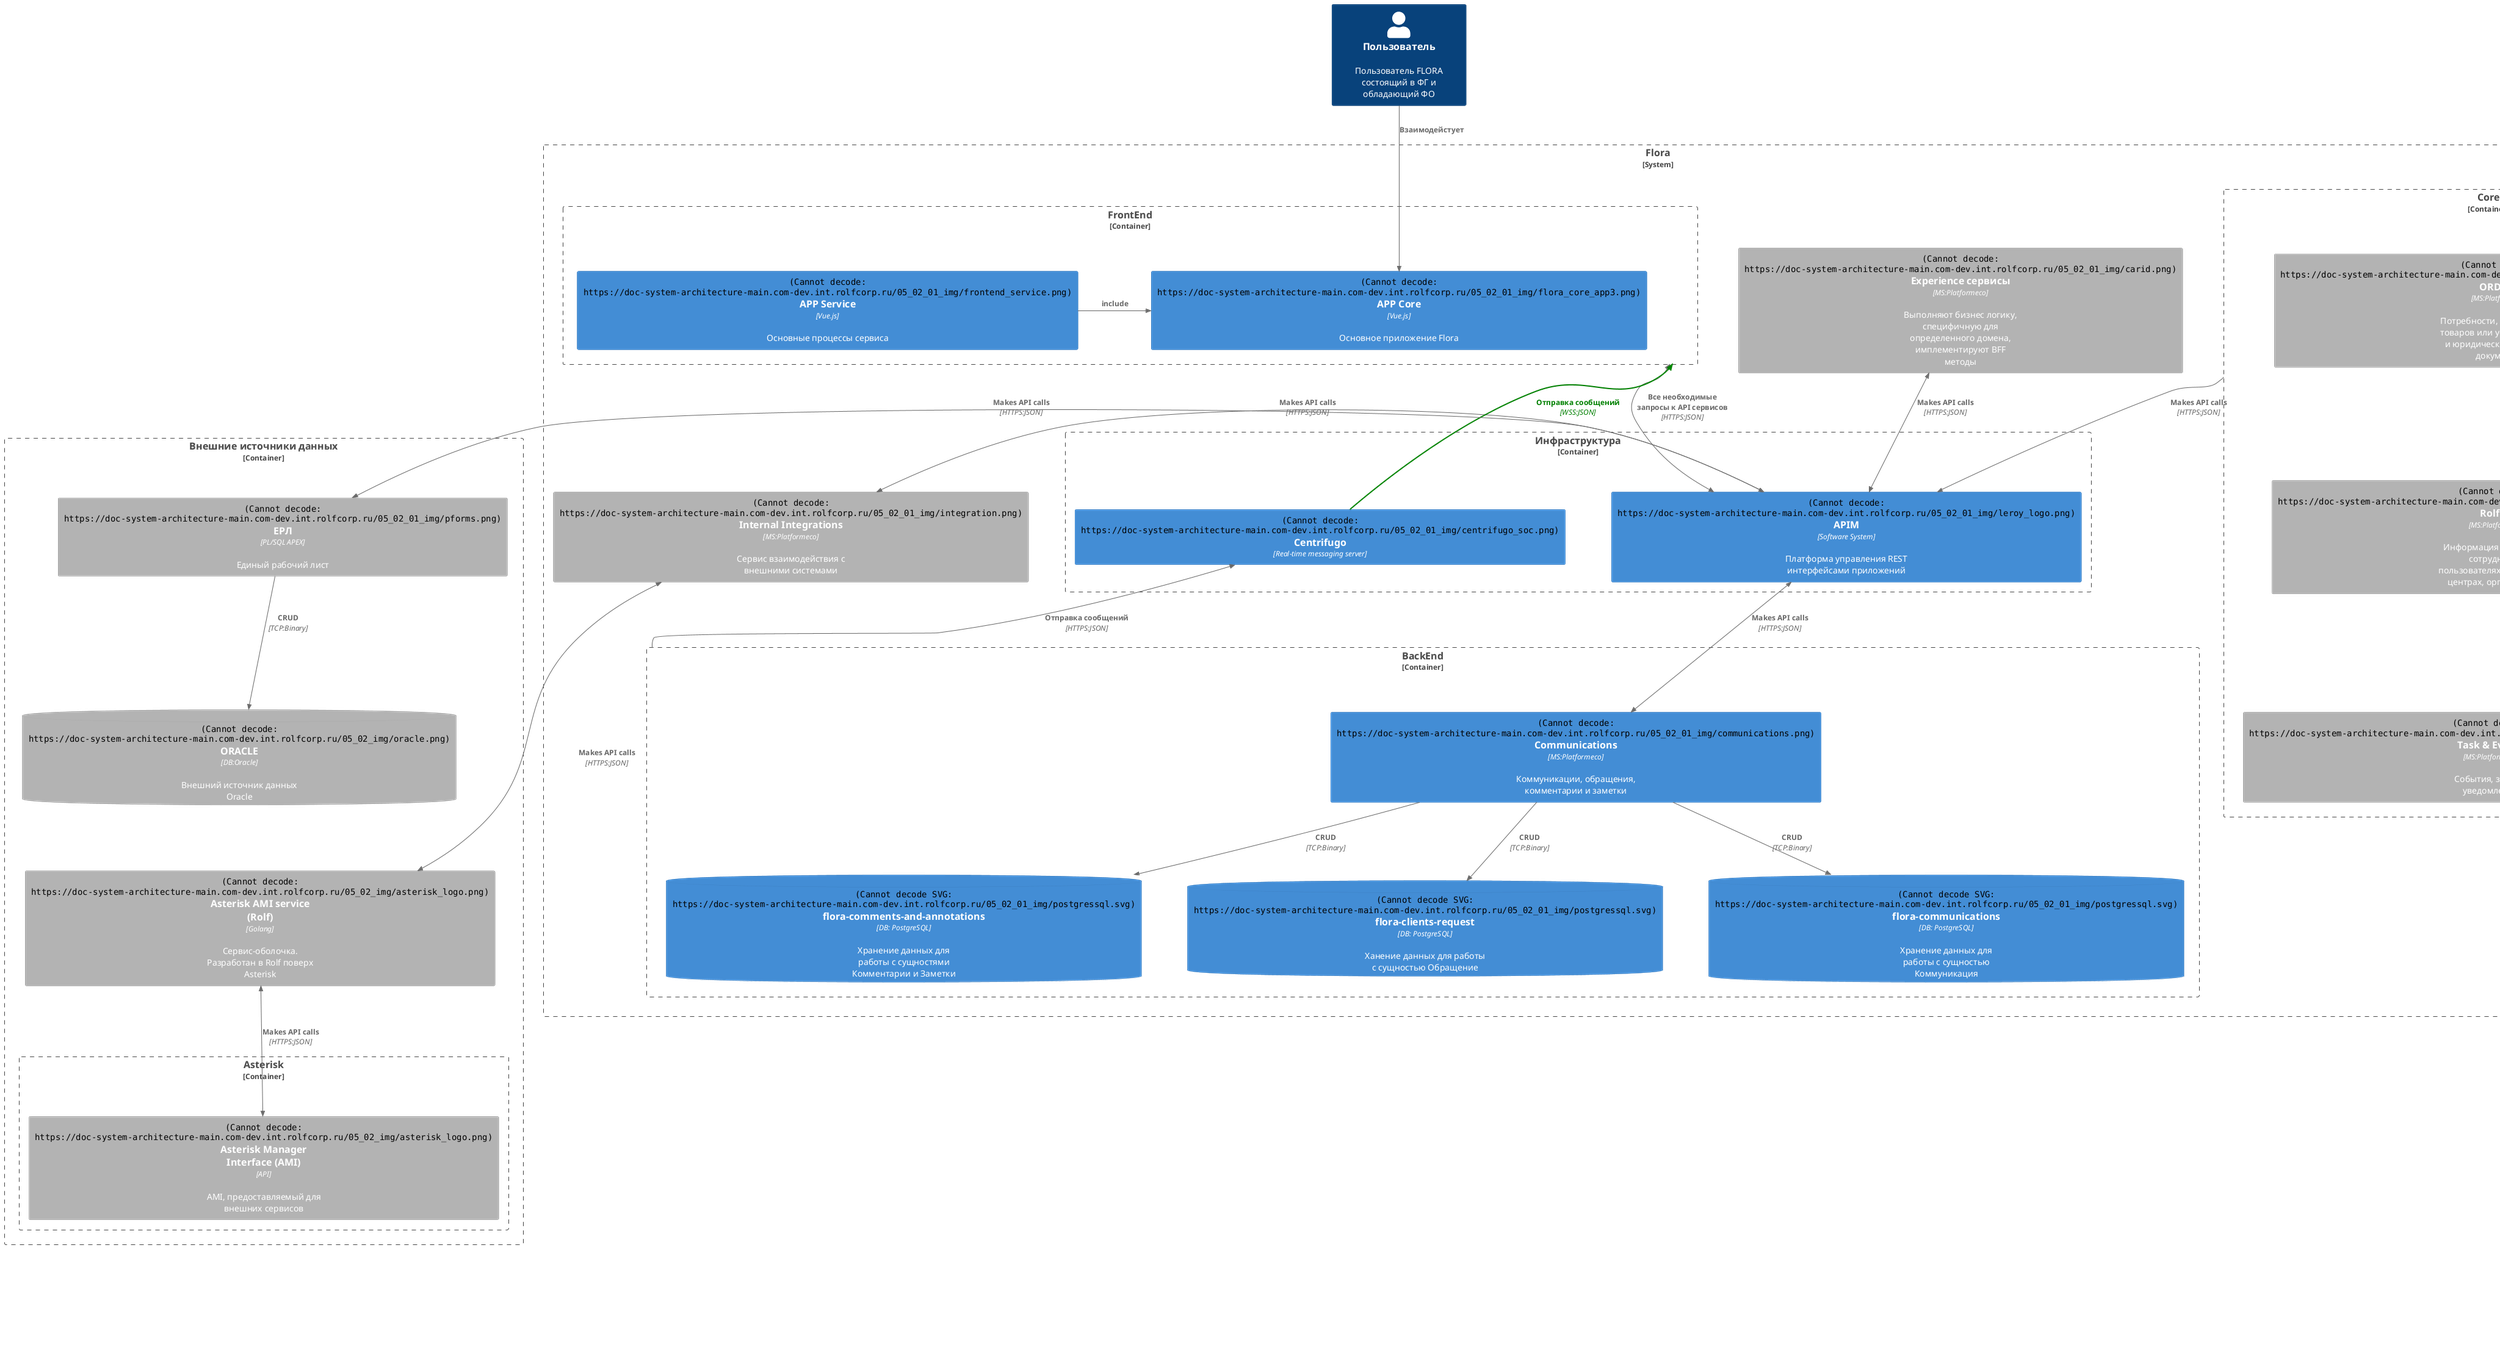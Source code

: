 @startuml Container

!include <C4/C4_Container>

skinparam svgLinkTarget _blank 
skinparam minClassWidth 200 
skinparam wrapWidth 200 
'skinparam linetype ortho 
skinparam nodesep 75 
skinparam backgroundColor transparent

LAYOUT_TOP_DOWN() 

AddRelTag("Async", $textColor="green", $lineColor="green", $lineStyle=BoldLine())
AddRelTag("Not_Direct", $textColor="orange", $lineColor="orange", $lineStyle=BoldLine())

Person(user, "Пользователь", "Пользователь FLORA состоящий в ФГ и обладающий ФО")

System_Boundary(flora, "Flora") {

    Container_Boundary(frontend, "FrontEnd") {
        Container(core_app, "APP Core", "Vue.js", $descr="Основное приложение Flora", $sprite="img:https://doc-system-architecture-main.com-dev.int.rolfcorp.ru/05_02_01_img/flora_core_app3.png") 
        Container(service_app, "APP Service", "Vue.js", $descr="Основные процессы сервиса", $sprite="img:https://doc-system-architecture-main.com-dev.int.rolfcorp.ru/05_02_01_img/frontend_service.png")
    }

    Container_Boundary(infrastructure, "Инфраструктура") {
        Container(apim, "APIM", "Software System", $descr="Платформа управления REST интерфейсами приложений", $sprite="img:https://doc-system-architecture-main.com-dev.int.rolfcorp.ru/05_02_01_img/leroy_logo.png", $link="")
        Container(centrifugo, "Centrifugo", "Real-time messaging server", $sprite="img:https://doc-system-architecture-main.com-dev.int.rolfcorp.ru/05_02_01_img/centrifugo_soc.png", $link="")
    }

    Container_Boundary(backend, "BackEnd") {
        Container(service, "Communications", "MS:Platformeco", "Коммуникации, обращения, комментарии и заметки", $sprite="img:https://doc-system-architecture-main.com-dev.int.rolfcorp.ru/05_02_01_img/communications.png", $link="https://doc-communications-main.com-dev.int.rolfcorp.ru/03_methods/")
        ContainerDb(db_request, "flora-clients-request", "DB: PostgreSQL", "Ханение данных для работы с сущностью Обращение", $sprite="img:https://doc-system-architecture-main.com-dev.int.rolfcorp.ru/05_02_01_img/postgressql.svg", $link="")
        ContainerDb(db_communication, "flora-communications", "DB: PostgreSQL", "Хранение данных для работы с сущностью Коммуникация", $sprite="img:https://doc-system-architecture-main.com-dev.int.rolfcorp.ru/05_02_01_img/postgressql.svg", $link="")
        ContainerDb(db_comments_and_annotations, "flora-comments-and-annotations", "DB: PostgreSQL", "Хранение данных для работы с сущностями Комментарии и Заметки", $sprite="img:https://doc-system-architecture-main.com-dev.int.rolfcorp.ru/05_02_01_img/postgressql.svg", $link="")
    }

    Container_Boundary(team_core, "Core") {
        Container_Ext(orders, "ORDERS", "MS:Platformeco", "Потребности, предложения товаров или услуг, корзины и юридические события / документы", $sprite="img:https://doc-system-architecture-main.com-dev.int.rolfcorp.ru/05_02_01_img/orders.png", $link="https://doc-orders-main.com-dev.int.rolfcorp.ru/01_overview/") 
        Container_Ext(rolf_id, "Rolf ID", "MS:Platformeco", "Информация о клиентах, сотрудниках, пользователях, диллерских центрах, организациях", $sprite="img:https://doc-system-architecture-main.com-dev.int.rolfcorp.ru/05_02_01_img/rolfid.png", $link="https://doc-rolfid-main.com-dev.int.rolfcorp.ru/")
        Container_Ext(task_events, "Task & Events", "MS:Platformeco", "События, задачи, уведомления", $sprite="img:https://doc-system-architecture-main.com-dev.int.rolfcorp.ru/05_02_01_img/task_and_events.png", $link="https://doc-notifs-main.com-dev.int.rolfcorp.ru/")
    }

    Container_Ext(experience, "Experience сервисы", "MS:Platformeco", "Выполняют бизнес логику, специфичную для определенного домена, имплементируют BFF методы", $sprite="img:https://doc-system-architecture-main.com-dev.int.rolfcorp.ru/05_02_01_img/carid.png", $link="")
    Container_Ext(internal, "Internal Integrations", "MS:Platformeco", "Сервис взаимодействия с внешними системами", $sprite="img:https://doc-system-architecture-main.com-dev.int.rolfcorp.ru/05_02_01_img/integration.png", $link="")

}



Container_Boundary(external_data, "Внешние источники данных") {
    ContainerDb_Ext(oracle, "ORACLE", "DB:Oracle", "Внешний источник данных Oracle", $sprite="img:https://doc-system-architecture-main.com-dev.int.rolfcorp.ru/05_02_img/oracle.png", $link="")
    Container_Ext(erl, "ЕРЛ", "PL/SQL APEX", "Единый рабочий лист", $sprite="img:https://doc-system-architecture-main.com-dev.int.rolfcorp.ru/05_02_01_img/pforms.png", $link="")
    
    Container_Ext(asterisk_service, "Asterisk AMI service (Rolf)", "Golang", "Сервис-оболочка. Разработан в Rolf поверх Asterisk", $sprite="img:https://doc-system-architecture-main.com-dev.int.rolfcorp.ru/05_02_img/asterisk_logo.png", $link="")


    Container_Boundary(b_asterisk, "Asterisk"){
        Container_Ext(asterisk, "Asterisk Manager Interface (AMI)", "API", "AMI, предоставляемый для внешних сервисов", $sprite="img:https://doc-system-architecture-main.com-dev.int.rolfcorp.ru/05_02_img/asterisk_logo.png", $link="")
    }

}



' - - - - - - - - - - - - - - - - - - - - - -
' Layout 

Lay_D(service, apim)
Lay_D(centrifugo, service)
Lay_L(apim, internal)
Lay_D(orders, rolf_id)
Lay_D(rolf_id, task_events)
Lay_D(service_app, internal)
Lay_D(experience, apim)
Lay_D(oracle, db_comments_and_annotations)
Lay_U(asterisk, asterisk_service)
Lay_D(internal, oracle)
Lay_D(oracle, asterisk_service)


' - - - - - - - - - - - - - - - - - - - - - -
' Relations 

AddRelTag("asynchronous_interaction", $textColor="green", $lineColor="green", $lineStyle=BoldLine())

Rel_D(user, core_app, "Взаимодейстует") 
Rel_R(service_app, core_app, "include")
BiRel(frontend, apim, "Все необходимые запросы к API сервисов", "HTTPS:JSON")
BiRel_U(service, apim, "Makes API calls", "HTTPS:JSON")

Rel_D(service, db_request, "CRUD", "TCP:Binary")
Rel_D(service, db_communication, "CRUD", "TCP:Binary")
Rel_D(service, db_comments_and_annotations, "CRUD", "TCP:Binary")

Rel(centrifugo, frontend, "Отправка сообщений", "WSS:JSON", $tags="asynchronous_interaction") 
Rel(backend, centrifugo, "Отправка сообщений", "HTTPS:JSON")
BiRel(internal, asterisk_service, "Makes API calls", "HTTPS:JSON")
BiRel(asterisk_service, asterisk, "Makes API calls", "HTTPS:JSON")
BiRel(apim, internal, "Makes API calls", "HTTPS:JSON")
Rel(team_core, apim, "Makes API calls", "HTTPS:JSON")
BiRel(experience, apim, "Makes API calls", "HTTPS:JSON")
Rel(erl, oracle, "CRUD", "TCP:Binary")
BiRel(apim, erl, "Makes API calls", "HTTPS:JSON")


SHOW_LEGEND()

@enduml
